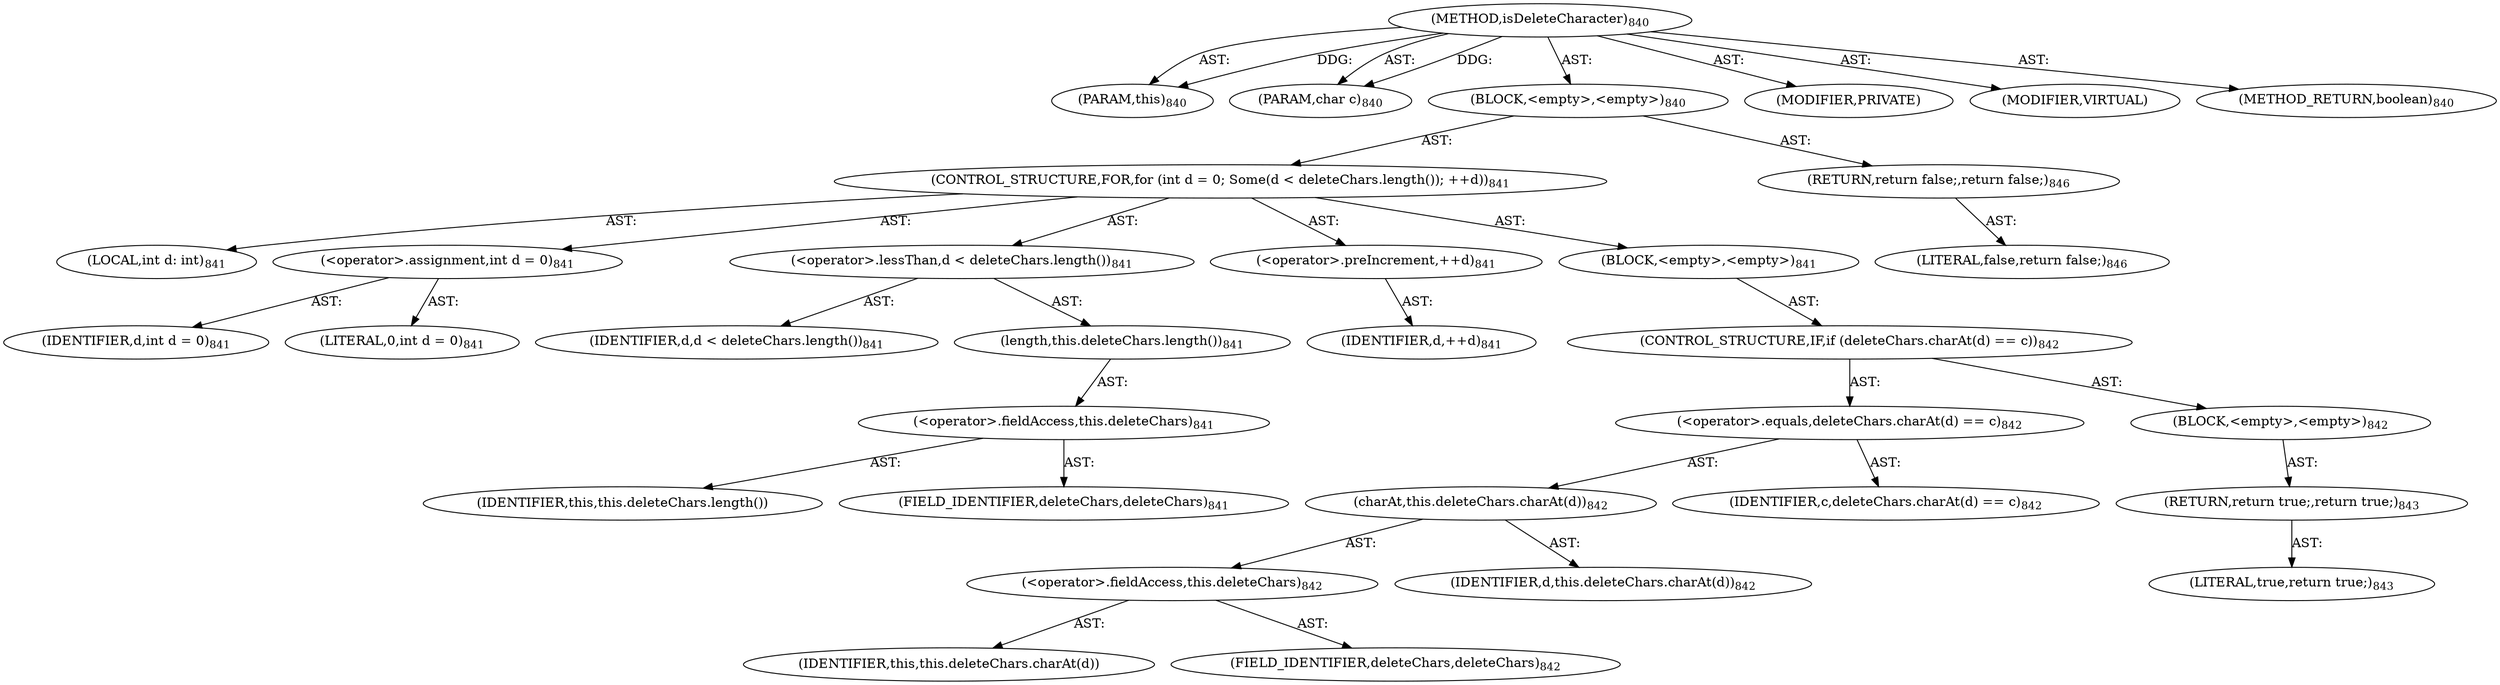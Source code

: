 digraph "isDeleteCharacter" {  
"111669149754" [label = <(METHOD,isDeleteCharacter)<SUB>840</SUB>> ]
"115964117096" [label = <(PARAM,this)<SUB>840</SUB>> ]
"115964117097" [label = <(PARAM,char c)<SUB>840</SUB>> ]
"25769803890" [label = <(BLOCK,&lt;empty&gt;,&lt;empty&gt;)<SUB>840</SUB>> ]
"47244640308" [label = <(CONTROL_STRUCTURE,FOR,for (int d = 0; Some(d &lt; deleteChars.length()); ++d))<SUB>841</SUB>> ]
"94489280537" [label = <(LOCAL,int d: int)<SUB>841</SUB>> ]
"30064771502" [label = <(&lt;operator&gt;.assignment,int d = 0)<SUB>841</SUB>> ]
"68719477071" [label = <(IDENTIFIER,d,int d = 0)<SUB>841</SUB>> ]
"90194313285" [label = <(LITERAL,0,int d = 0)<SUB>841</SUB>> ]
"30064771503" [label = <(&lt;operator&gt;.lessThan,d &lt; deleteChars.length())<SUB>841</SUB>> ]
"68719477072" [label = <(IDENTIFIER,d,d &lt; deleteChars.length())<SUB>841</SUB>> ]
"30064771504" [label = <(length,this.deleteChars.length())<SUB>841</SUB>> ]
"30064771505" [label = <(&lt;operator&gt;.fieldAccess,this.deleteChars)<SUB>841</SUB>> ]
"68719477073" [label = <(IDENTIFIER,this,this.deleteChars.length())> ]
"55834575001" [label = <(FIELD_IDENTIFIER,deleteChars,deleteChars)<SUB>841</SUB>> ]
"30064771506" [label = <(&lt;operator&gt;.preIncrement,++d)<SUB>841</SUB>> ]
"68719477074" [label = <(IDENTIFIER,d,++d)<SUB>841</SUB>> ]
"25769803891" [label = <(BLOCK,&lt;empty&gt;,&lt;empty&gt;)<SUB>841</SUB>> ]
"47244640309" [label = <(CONTROL_STRUCTURE,IF,if (deleteChars.charAt(d) == c))<SUB>842</SUB>> ]
"30064771507" [label = <(&lt;operator&gt;.equals,deleteChars.charAt(d) == c)<SUB>842</SUB>> ]
"30064771508" [label = <(charAt,this.deleteChars.charAt(d))<SUB>842</SUB>> ]
"30064771509" [label = <(&lt;operator&gt;.fieldAccess,this.deleteChars)<SUB>842</SUB>> ]
"68719477075" [label = <(IDENTIFIER,this,this.deleteChars.charAt(d))> ]
"55834575002" [label = <(FIELD_IDENTIFIER,deleteChars,deleteChars)<SUB>842</SUB>> ]
"68719477076" [label = <(IDENTIFIER,d,this.deleteChars.charAt(d))<SUB>842</SUB>> ]
"68719477077" [label = <(IDENTIFIER,c,deleteChars.charAt(d) == c)<SUB>842</SUB>> ]
"25769803892" [label = <(BLOCK,&lt;empty&gt;,&lt;empty&gt;)<SUB>842</SUB>> ]
"146028888093" [label = <(RETURN,return true;,return true;)<SUB>843</SUB>> ]
"90194313286" [label = <(LITERAL,true,return true;)<SUB>843</SUB>> ]
"146028888094" [label = <(RETURN,return false;,return false;)<SUB>846</SUB>> ]
"90194313287" [label = <(LITERAL,false,return false;)<SUB>846</SUB>> ]
"133143986337" [label = <(MODIFIER,PRIVATE)> ]
"133143986338" [label = <(MODIFIER,VIRTUAL)> ]
"128849018938" [label = <(METHOD_RETURN,boolean)<SUB>840</SUB>> ]
  "111669149754" -> "115964117096"  [ label = "AST: "] 
  "111669149754" -> "115964117097"  [ label = "AST: "] 
  "111669149754" -> "25769803890"  [ label = "AST: "] 
  "111669149754" -> "133143986337"  [ label = "AST: "] 
  "111669149754" -> "133143986338"  [ label = "AST: "] 
  "111669149754" -> "128849018938"  [ label = "AST: "] 
  "25769803890" -> "47244640308"  [ label = "AST: "] 
  "25769803890" -> "146028888094"  [ label = "AST: "] 
  "47244640308" -> "94489280537"  [ label = "AST: "] 
  "47244640308" -> "30064771502"  [ label = "AST: "] 
  "47244640308" -> "30064771503"  [ label = "AST: "] 
  "47244640308" -> "30064771506"  [ label = "AST: "] 
  "47244640308" -> "25769803891"  [ label = "AST: "] 
  "30064771502" -> "68719477071"  [ label = "AST: "] 
  "30064771502" -> "90194313285"  [ label = "AST: "] 
  "30064771503" -> "68719477072"  [ label = "AST: "] 
  "30064771503" -> "30064771504"  [ label = "AST: "] 
  "30064771504" -> "30064771505"  [ label = "AST: "] 
  "30064771505" -> "68719477073"  [ label = "AST: "] 
  "30064771505" -> "55834575001"  [ label = "AST: "] 
  "30064771506" -> "68719477074"  [ label = "AST: "] 
  "25769803891" -> "47244640309"  [ label = "AST: "] 
  "47244640309" -> "30064771507"  [ label = "AST: "] 
  "47244640309" -> "25769803892"  [ label = "AST: "] 
  "30064771507" -> "30064771508"  [ label = "AST: "] 
  "30064771507" -> "68719477077"  [ label = "AST: "] 
  "30064771508" -> "30064771509"  [ label = "AST: "] 
  "30064771508" -> "68719477076"  [ label = "AST: "] 
  "30064771509" -> "68719477075"  [ label = "AST: "] 
  "30064771509" -> "55834575002"  [ label = "AST: "] 
  "25769803892" -> "146028888093"  [ label = "AST: "] 
  "146028888093" -> "90194313286"  [ label = "AST: "] 
  "146028888094" -> "90194313287"  [ label = "AST: "] 
  "111669149754" -> "115964117096"  [ label = "DDG: "] 
  "111669149754" -> "115964117097"  [ label = "DDG: "] 
}
